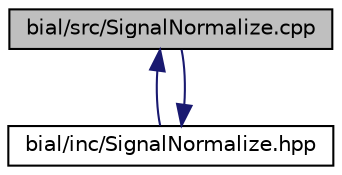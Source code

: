 digraph "bial/src/SignalNormalize.cpp"
{
  edge [fontname="Helvetica",fontsize="10",labelfontname="Helvetica",labelfontsize="10"];
  node [fontname="Helvetica",fontsize="10",shape=record];
  Node1 [label="bial/src/SignalNormalize.cpp",height=0.2,width=0.4,color="black", fillcolor="grey75", style="filled", fontcolor="black"];
  Node1 -> Node2 [dir="back",color="midnightblue",fontsize="10",style="solid",fontname="Helvetica"];
  Node2 [label="bial/inc/SignalNormalize.hpp",height=0.2,width=0.4,color="black", fillcolor="white", style="filled",URL="$_signal_normalize_8hpp.html"];
  Node2 -> Node1 [dir="back",color="midnightblue",fontsize="10",style="solid",fontname="Helvetica"];
}
